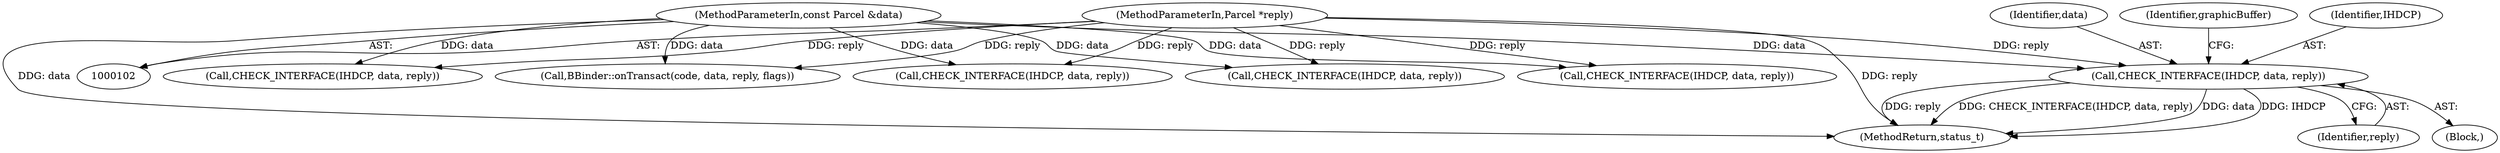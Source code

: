 digraph "0_Android_c82e31a7039a03dca7b37c65b7890ba5c1e18ced@pointer" {
"1000253" [label="(Call,CHECK_INTERFACE(IHDCP, data, reply))"];
"1000104" [label="(MethodParameterIn,const Parcel &data)"];
"1000105" [label="(MethodParameterIn,Parcel *reply)"];
"1000255" [label="(Identifier,data)"];
"1000252" [label="(Block,)"];
"1000396" [label="(Call,BBinder::onTransact(code, data, reply, flags))"];
"1000152" [label="(Call,CHECK_INTERFACE(IHDCP, data, reply))"];
"1000162" [label="(Call,CHECK_INTERFACE(IHDCP, data, reply))"];
"1000132" [label="(Call,CHECK_INTERFACE(IHDCP, data, reply))"];
"1000259" [label="(Identifier,graphicBuffer)"];
"1000254" [label="(Identifier,IHDCP)"];
"1000105" [label="(MethodParameterIn,Parcel *reply)"];
"1000113" [label="(Call,CHECK_INTERFACE(IHDCP, data, reply))"];
"1000256" [label="(Identifier,reply)"];
"1000253" [label="(Call,CHECK_INTERFACE(IHDCP, data, reply))"];
"1000401" [label="(MethodReturn,status_t)"];
"1000104" [label="(MethodParameterIn,const Parcel &data)"];
"1000253" -> "1000252"  [label="AST: "];
"1000253" -> "1000256"  [label="CFG: "];
"1000254" -> "1000253"  [label="AST: "];
"1000255" -> "1000253"  [label="AST: "];
"1000256" -> "1000253"  [label="AST: "];
"1000259" -> "1000253"  [label="CFG: "];
"1000253" -> "1000401"  [label="DDG: CHECK_INTERFACE(IHDCP, data, reply)"];
"1000253" -> "1000401"  [label="DDG: data"];
"1000253" -> "1000401"  [label="DDG: IHDCP"];
"1000253" -> "1000401"  [label="DDG: reply"];
"1000104" -> "1000253"  [label="DDG: data"];
"1000105" -> "1000253"  [label="DDG: reply"];
"1000104" -> "1000102"  [label="AST: "];
"1000104" -> "1000401"  [label="DDG: data"];
"1000104" -> "1000113"  [label="DDG: data"];
"1000104" -> "1000132"  [label="DDG: data"];
"1000104" -> "1000152"  [label="DDG: data"];
"1000104" -> "1000162"  [label="DDG: data"];
"1000104" -> "1000396"  [label="DDG: data"];
"1000105" -> "1000102"  [label="AST: "];
"1000105" -> "1000401"  [label="DDG: reply"];
"1000105" -> "1000113"  [label="DDG: reply"];
"1000105" -> "1000132"  [label="DDG: reply"];
"1000105" -> "1000152"  [label="DDG: reply"];
"1000105" -> "1000162"  [label="DDG: reply"];
"1000105" -> "1000396"  [label="DDG: reply"];
}
